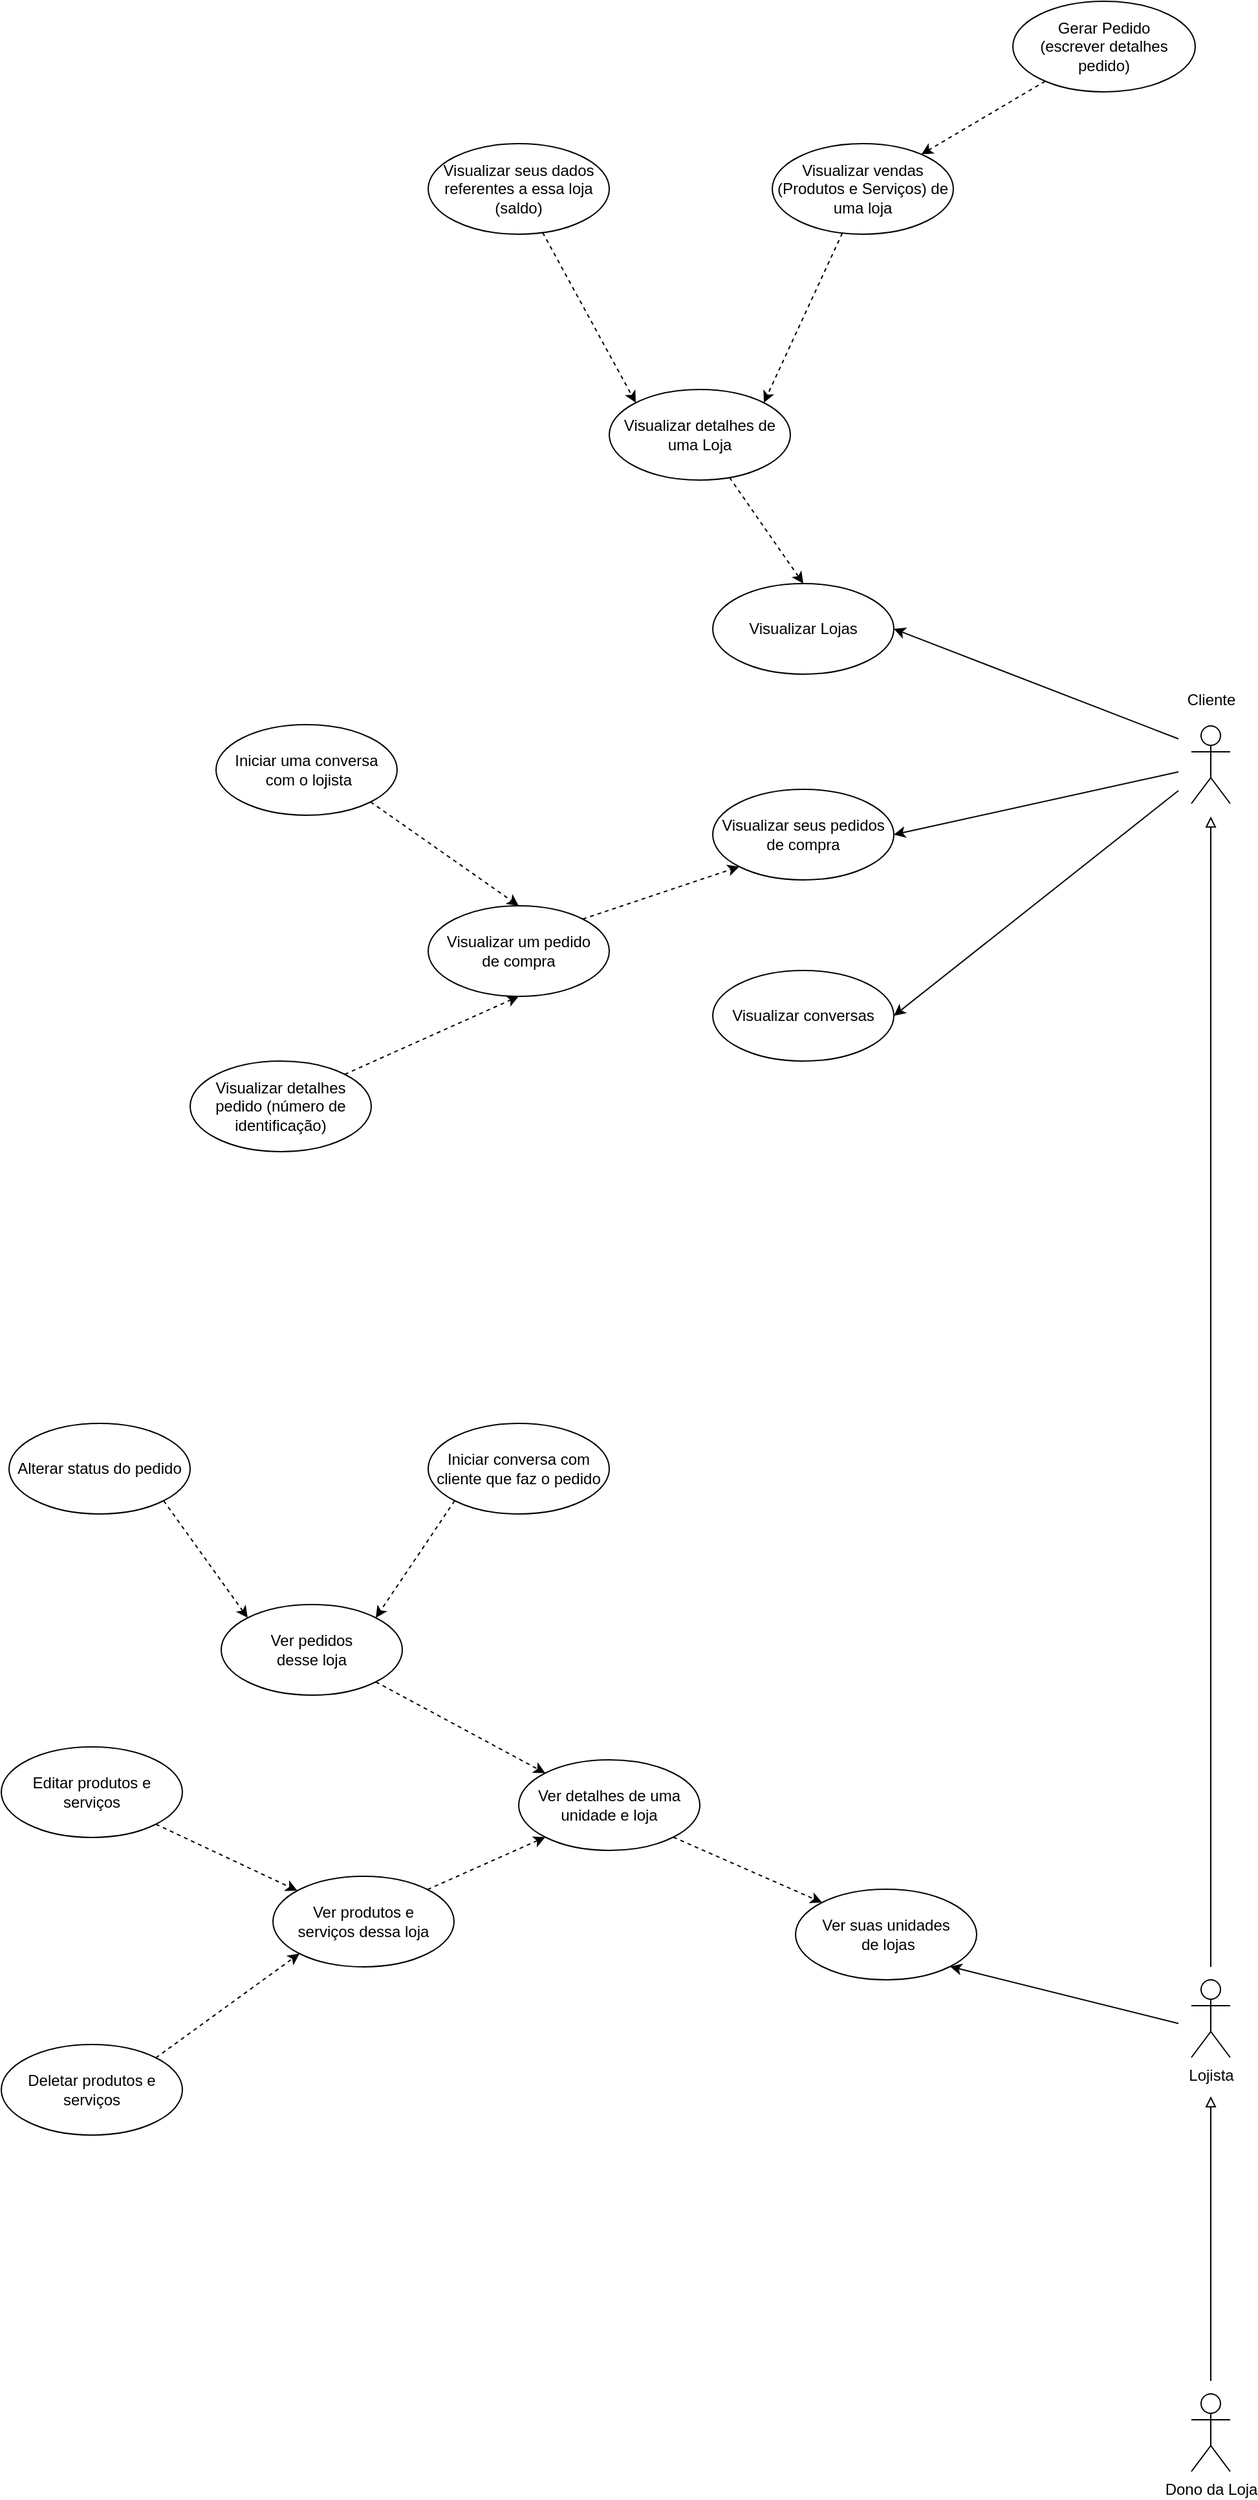 <mxfile version="13.9.9" type="device"><diagram id="nsJUb712n712T5Pd4-KP" name="Página-1"><mxGraphModel dx="2572" dy="2812" grid="0" gridSize="10" guides="1" tooltips="1" connect="1" arrows="1" fold="1" page="0" pageScale="1" pageWidth="827" pageHeight="1169" math="0" shadow="0"><root><mxCell id="0"/><mxCell id="1" parent="0"/><mxCell id="HeF-qml51hn0rPAY8wZY-5" value="" style="group" parent="1" vertex="1" connectable="0"><mxGeometry x="674" y="670" width="50" height="80" as="geometry"/></mxCell><mxCell id="HeF-qml51hn0rPAY8wZY-6" value="" style="rounded=0;whiteSpace=wrap;html=1;strokeColor=none;" parent="HeF-qml51hn0rPAY8wZY-5" vertex="1"><mxGeometry width="50" height="80" as="geometry"/></mxCell><mxCell id="HeF-qml51hn0rPAY8wZY-7" value="Dono da Loja" style="shape=umlActor;verticalLabelPosition=bottom;verticalAlign=top;html=1;" parent="HeF-qml51hn0rPAY8wZY-5" vertex="1"><mxGeometry x="10" y="10" width="30" height="60" as="geometry"/></mxCell><mxCell id="HeF-qml51hn0rPAY8wZY-23" style="rounded=0;orthogonalLoop=1;jettySize=auto;html=1;endArrow=block;endFill=0;entryX=0.5;entryY=1;entryDx=0;entryDy=0;exitX=0.5;exitY=0;exitDx=0;exitDy=0;" parent="1" source="HeF-qml51hn0rPAY8wZY-63" target="HeF-qml51hn0rPAY8wZY-2" edge="1"><mxGeometry relative="1" as="geometry"><mxPoint x="379" y="-409" as="targetPoint"/></mxGeometry></mxCell><mxCell id="HeF-qml51hn0rPAY8wZY-26" value="Visualizar Lojas" style="ellipse;whiteSpace=wrap;html=1;" parent="1" vertex="1"><mxGeometry x="314" y="-719" width="140" height="70" as="geometry"/></mxCell><mxCell id="HeF-qml51hn0rPAY8wZY-39" style="edgeStyle=none;orthogonalLoop=1;jettySize=auto;html=1;entryX=0;entryY=0;entryDx=0;entryDy=0;dashed=1;startArrow=none;startFill=0;endArrow=classic;endFill=1;strokeColor=#000000;" parent="1" source="HeF-qml51hn0rPAY8wZY-27" target="HeF-qml51hn0rPAY8wZY-35" edge="1"><mxGeometry relative="1" as="geometry"/></mxCell><mxCell id="HeF-qml51hn0rPAY8wZY-27" value="Visualizar seus dados referentes a essa loja (saldo)" style="ellipse;whiteSpace=wrap;html=1;" parent="1" vertex="1"><mxGeometry x="94" y="-1059" width="140" height="70" as="geometry"/></mxCell><mxCell id="HeF-qml51hn0rPAY8wZY-29" style="orthogonalLoop=1;jettySize=auto;html=1;entryX=1;entryY=0.5;entryDx=0;entryDy=0;endArrow=classic;endFill=1;strokeColor=#000000;exitX=0;exitY=0.25;exitDx=0;exitDy=0;" parent="1" source="HeF-qml51hn0rPAY8wZY-2" target="HeF-qml51hn0rPAY8wZY-26" edge="1"><mxGeometry relative="1" as="geometry"><mxPoint x="684" y="-585" as="sourcePoint"/></mxGeometry></mxCell><mxCell id="HeF-qml51hn0rPAY8wZY-40" style="edgeStyle=none;orthogonalLoop=1;jettySize=auto;html=1;entryX=1;entryY=0;entryDx=0;entryDy=0;dashed=1;startArrow=none;startFill=0;endArrow=classic;endFill=1;strokeColor=#000000;" parent="1" source="HeF-qml51hn0rPAY8wZY-30" target="HeF-qml51hn0rPAY8wZY-35" edge="1"><mxGeometry relative="1" as="geometry"/></mxCell><mxCell id="HeF-qml51hn0rPAY8wZY-30" value="Visualizar vendas (Produtos e Serviços) de uma loja" style="ellipse;whiteSpace=wrap;html=1;" parent="1" vertex="1"><mxGeometry x="360" y="-1059" width="140" height="70" as="geometry"/></mxCell><mxCell id="HeF-qml51hn0rPAY8wZY-37" style="edgeStyle=none;orthogonalLoop=1;jettySize=auto;html=1;dashed=1;startArrow=none;startFill=0;endArrow=classic;endFill=1;strokeColor=#000000;entryX=0.5;entryY=0;entryDx=0;entryDy=0;" parent="1" source="HeF-qml51hn0rPAY8wZY-35" target="HeF-qml51hn0rPAY8wZY-26" edge="1"><mxGeometry relative="1" as="geometry"/></mxCell><mxCell id="HeF-qml51hn0rPAY8wZY-35" value="Visualizar detalhes de uma Loja" style="ellipse;whiteSpace=wrap;html=1;" parent="1" vertex="1"><mxGeometry x="234" y="-869" width="140" height="70" as="geometry"/></mxCell><mxCell id="HeF-qml51hn0rPAY8wZY-44" style="edgeStyle=none;orthogonalLoop=1;jettySize=auto;html=1;dashed=1;startArrow=none;startFill=0;endArrow=classic;endFill=1;strokeColor=#000000;" parent="1" source="HeF-qml51hn0rPAY8wZY-43" target="HeF-qml51hn0rPAY8wZY-30" edge="1"><mxGeometry relative="1" as="geometry"/></mxCell><mxCell id="HeF-qml51hn0rPAY8wZY-43" value="Gerar Pedido&lt;br&gt;(escrever detalhes pedido)" style="ellipse;whiteSpace=wrap;html=1;" parent="1" vertex="1"><mxGeometry x="546" y="-1169" width="141" height="70" as="geometry"/></mxCell><mxCell id="HeF-qml51hn0rPAY8wZY-48" value="" style="group" parent="1" vertex="1" connectable="0"><mxGeometry x="674" y="-639" width="50" height="100" as="geometry"/></mxCell><mxCell id="HeF-qml51hn0rPAY8wZY-1" value="" style="group" parent="HeF-qml51hn0rPAY8wZY-48" vertex="1" connectable="0"><mxGeometry y="20" width="50" height="80" as="geometry"/></mxCell><mxCell id="HeF-qml51hn0rPAY8wZY-2" value="" style="rounded=0;whiteSpace=wrap;html=1;strokeColor=none;" parent="HeF-qml51hn0rPAY8wZY-1" vertex="1"><mxGeometry width="50" height="80" as="geometry"/></mxCell><mxCell id="HeF-qml51hn0rPAY8wZY-3" value="" style="shape=umlActor;verticalLabelPosition=bottom;verticalAlign=top;html=1;" parent="HeF-qml51hn0rPAY8wZY-1" vertex="1"><mxGeometry x="10" y="10" width="30" height="60" as="geometry"/></mxCell><mxCell id="HeF-qml51hn0rPAY8wZY-47" value="Cliente" style="text;html=1;align=center;verticalAlign=middle;resizable=0;points=[];autosize=1;" parent="HeF-qml51hn0rPAY8wZY-48" vertex="1"><mxGeometry width="50" height="20" as="geometry"/></mxCell><mxCell id="HeF-qml51hn0rPAY8wZY-62" value="" style="group" parent="1" vertex="1" connectable="0"><mxGeometry x="674" y="350" width="50" height="100" as="geometry"/></mxCell><mxCell id="HeF-qml51hn0rPAY8wZY-63" value="" style="rounded=0;whiteSpace=wrap;html=1;strokeColor=none;" parent="HeF-qml51hn0rPAY8wZY-62" vertex="1"><mxGeometry width="50" height="100" as="geometry"/></mxCell><mxCell id="HeF-qml51hn0rPAY8wZY-64" value="Lojista" style="shape=umlActor;verticalLabelPosition=bottom;verticalAlign=top;html=1;" parent="HeF-qml51hn0rPAY8wZY-62" vertex="1"><mxGeometry x="10" y="10" width="30" height="60" as="geometry"/></mxCell><mxCell id="HeF-qml51hn0rPAY8wZY-70" style="rounded=0;orthogonalLoop=1;jettySize=auto;html=1;endArrow=block;endFill=0;entryX=0.5;entryY=1;entryDx=0;entryDy=0;exitX=0.5;exitY=0;exitDx=0;exitDy=0;" parent="1" source="HeF-qml51hn0rPAY8wZY-6" target="HeF-qml51hn0rPAY8wZY-63" edge="1"><mxGeometry relative="1" as="geometry"><mxPoint x="709" y="290" as="sourcePoint"/><mxPoint x="709" y="160" as="targetPoint"/></mxGeometry></mxCell><mxCell id="HeF-qml51hn0rPAY8wZY-73" value="Visualizar seus pedidos&lt;br&gt;de compra" style="ellipse;whiteSpace=wrap;html=1;" parent="1" vertex="1"><mxGeometry x="314" y="-560" width="140" height="70" as="geometry"/></mxCell><mxCell id="HeF-qml51hn0rPAY8wZY-74" style="edgeStyle=none;orthogonalLoop=1;jettySize=auto;html=1;entryX=1;entryY=0.5;entryDx=0;entryDy=0;startArrow=none;startFill=0;endArrow=classic;endFill=1;strokeColor=#000000;" parent="1" source="HeF-qml51hn0rPAY8wZY-2" target="HeF-qml51hn0rPAY8wZY-73" edge="1"><mxGeometry relative="1" as="geometry"/></mxCell><mxCell id="HeF-qml51hn0rPAY8wZY-77" style="edgeStyle=none;orthogonalLoop=1;jettySize=auto;html=1;exitX=1;exitY=0;exitDx=0;exitDy=0;entryX=0;entryY=1;entryDx=0;entryDy=0;startArrow=none;startFill=0;endArrow=classic;endFill=1;strokeColor=#000000;dashed=1;" parent="1" source="HeF-qml51hn0rPAY8wZY-75" target="HeF-qml51hn0rPAY8wZY-73" edge="1"><mxGeometry relative="1" as="geometry"/></mxCell><mxCell id="HeF-qml51hn0rPAY8wZY-75" value="Visualizar um pedido&lt;br&gt;de compra" style="ellipse;whiteSpace=wrap;html=1;" parent="1" vertex="1"><mxGeometry x="94" y="-470" width="140" height="70" as="geometry"/></mxCell><mxCell id="HeF-qml51hn0rPAY8wZY-80" style="edgeStyle=none;orthogonalLoop=1;jettySize=auto;html=1;exitX=1;exitY=0;exitDx=0;exitDy=0;entryX=0.5;entryY=1;entryDx=0;entryDy=0;dashed=1;startArrow=none;startFill=0;endArrow=classic;endFill=1;strokeColor=#000000;" parent="1" source="HeF-qml51hn0rPAY8wZY-78" target="HeF-qml51hn0rPAY8wZY-75" edge="1"><mxGeometry relative="1" as="geometry"/></mxCell><mxCell id="HeF-qml51hn0rPAY8wZY-78" value="Visualizar detalhes pedido (número de identificação)" style="ellipse;whiteSpace=wrap;html=1;" parent="1" vertex="1"><mxGeometry x="-90" y="-350" width="140" height="70" as="geometry"/></mxCell><mxCell id="HeF-qml51hn0rPAY8wZY-81" value="Visualizar conversas" style="ellipse;whiteSpace=wrap;html=1;" parent="1" vertex="1"><mxGeometry x="314" y="-420" width="140" height="70" as="geometry"/></mxCell><mxCell id="HeF-qml51hn0rPAY8wZY-82" style="edgeStyle=none;orthogonalLoop=1;jettySize=auto;html=1;exitX=0;exitY=0.75;exitDx=0;exitDy=0;entryX=1;entryY=0.5;entryDx=0;entryDy=0;startArrow=none;startFill=0;endArrow=classic;endFill=1;strokeColor=#000000;" parent="1" source="HeF-qml51hn0rPAY8wZY-2" target="HeF-qml51hn0rPAY8wZY-81" edge="1"><mxGeometry relative="1" as="geometry"/></mxCell><mxCell id="HeF-qml51hn0rPAY8wZY-85" style="edgeStyle=none;orthogonalLoop=1;jettySize=auto;html=1;startArrow=none;startFill=0;endArrow=classic;endFill=1;strokeColor=#000000;dashed=1;entryX=0.5;entryY=0;entryDx=0;entryDy=0;exitX=1;exitY=1;exitDx=0;exitDy=0;" parent="1" source="HeF-qml51hn0rPAY8wZY-83" target="HeF-qml51hn0rPAY8wZY-75" edge="1"><mxGeometry relative="1" as="geometry"/></mxCell><mxCell id="HeF-qml51hn0rPAY8wZY-83" value="Iniciar uma conversa&lt;br&gt;&amp;nbsp;com o lojista" style="ellipse;whiteSpace=wrap;html=1;" parent="1" vertex="1"><mxGeometry x="-70" y="-610" width="140" height="70" as="geometry"/></mxCell><mxCell id="HeF-qml51hn0rPAY8wZY-88" value="Ver suas unidades&lt;br&gt;&amp;nbsp;de lojas" style="ellipse;whiteSpace=wrap;html=1;" parent="1" vertex="1"><mxGeometry x="378" y="290" width="140" height="70" as="geometry"/></mxCell><mxCell id="HeF-qml51hn0rPAY8wZY-89" style="edgeStyle=none;orthogonalLoop=1;jettySize=auto;html=1;entryX=1;entryY=1;entryDx=0;entryDy=0;startArrow=none;startFill=0;endArrow=classic;endFill=1;strokeColor=#000000;" parent="1" source="HeF-qml51hn0rPAY8wZY-63" target="HeF-qml51hn0rPAY8wZY-88" edge="1"><mxGeometry relative="1" as="geometry"/></mxCell><mxCell id="HeF-qml51hn0rPAY8wZY-94" style="edgeStyle=none;orthogonalLoop=1;jettySize=auto;html=1;exitX=1;exitY=1;exitDx=0;exitDy=0;entryX=0;entryY=0;entryDx=0;entryDy=0;dashed=1;startArrow=none;startFill=0;endArrow=classic;endFill=1;strokeColor=#000000;" parent="1" source="HeF-qml51hn0rPAY8wZY-90" target="HeF-qml51hn0rPAY8wZY-88" edge="1"><mxGeometry relative="1" as="geometry"/></mxCell><mxCell id="HeF-qml51hn0rPAY8wZY-90" value="Ver detalhes de uma unidade e loja" style="ellipse;whiteSpace=wrap;html=1;" parent="1" vertex="1"><mxGeometry x="164" y="190" width="140" height="70" as="geometry"/></mxCell><mxCell id="HeF-qml51hn0rPAY8wZY-96" style="edgeStyle=none;orthogonalLoop=1;jettySize=auto;html=1;exitX=1;exitY=0;exitDx=0;exitDy=0;dashed=1;startArrow=none;startFill=0;endArrow=classic;endFill=1;strokeColor=#000000;entryX=0;entryY=1;entryDx=0;entryDy=0;" parent="1" source="HeF-qml51hn0rPAY8wZY-95" target="HeF-qml51hn0rPAY8wZY-90" edge="1"><mxGeometry relative="1" as="geometry"/></mxCell><mxCell id="HeF-qml51hn0rPAY8wZY-95" value="Ver produtos e &lt;br&gt;serviços dessa loja" style="ellipse;whiteSpace=wrap;html=1;" parent="1" vertex="1"><mxGeometry x="-26" y="280" width="140" height="70" as="geometry"/></mxCell><mxCell id="HeF-qml51hn0rPAY8wZY-98" style="edgeStyle=none;orthogonalLoop=1;jettySize=auto;html=1;exitX=1;exitY=1;exitDx=0;exitDy=0;dashed=1;startArrow=none;startFill=0;endArrow=classic;endFill=1;strokeColor=#000000;" parent="1" source="HeF-qml51hn0rPAY8wZY-97" target="HeF-qml51hn0rPAY8wZY-95" edge="1"><mxGeometry relative="1" as="geometry"/></mxCell><mxCell id="HeF-qml51hn0rPAY8wZY-97" value="Editar produtos e &lt;br&gt;serviços" style="ellipse;whiteSpace=wrap;html=1;" parent="1" vertex="1"><mxGeometry x="-236" y="180" width="140" height="70" as="geometry"/></mxCell><mxCell id="HeF-qml51hn0rPAY8wZY-101" style="edgeStyle=none;orthogonalLoop=1;jettySize=auto;html=1;exitX=1;exitY=0;exitDx=0;exitDy=0;entryX=0;entryY=1;entryDx=0;entryDy=0;dashed=1;startArrow=none;startFill=0;endArrow=classic;endFill=1;strokeColor=#000000;" parent="1" source="HeF-qml51hn0rPAY8wZY-99" target="HeF-qml51hn0rPAY8wZY-95" edge="1"><mxGeometry relative="1" as="geometry"/></mxCell><mxCell id="HeF-qml51hn0rPAY8wZY-99" value="Deletar produtos e &lt;br&gt;serviços" style="ellipse;whiteSpace=wrap;html=1;" parent="1" vertex="1"><mxGeometry x="-236" y="410" width="140" height="70" as="geometry"/></mxCell><mxCell id="HeF-qml51hn0rPAY8wZY-104" style="edgeStyle=none;orthogonalLoop=1;jettySize=auto;html=1;exitX=1;exitY=1;exitDx=0;exitDy=0;entryX=0;entryY=0;entryDx=0;entryDy=0;dashed=1;startArrow=none;startFill=0;endArrow=classic;endFill=1;strokeColor=#000000;" parent="1" source="HeF-qml51hn0rPAY8wZY-102" target="HeF-qml51hn0rPAY8wZY-90" edge="1"><mxGeometry relative="1" as="geometry"/></mxCell><mxCell id="HeF-qml51hn0rPAY8wZY-102" value="Ver pedidos &lt;br&gt;desse loja" style="ellipse;whiteSpace=wrap;html=1;" parent="1" vertex="1"><mxGeometry x="-66" y="70" width="140" height="70" as="geometry"/></mxCell><mxCell id="HeF-qml51hn0rPAY8wZY-106" style="edgeStyle=none;orthogonalLoop=1;jettySize=auto;html=1;exitX=1;exitY=1;exitDx=0;exitDy=0;dashed=1;startArrow=none;startFill=0;endArrow=classic;endFill=1;strokeColor=#000000;entryX=0;entryY=0;entryDx=0;entryDy=0;" parent="1" source="HeF-qml51hn0rPAY8wZY-105" target="HeF-qml51hn0rPAY8wZY-102" edge="1"><mxGeometry relative="1" as="geometry"/></mxCell><mxCell id="HeF-qml51hn0rPAY8wZY-105" value="Alterar status do pedido" style="ellipse;whiteSpace=wrap;html=1;" parent="1" vertex="1"><mxGeometry x="-230" y="-70" width="140" height="70" as="geometry"/></mxCell><mxCell id="HeF-qml51hn0rPAY8wZY-108" style="edgeStyle=none;orthogonalLoop=1;jettySize=auto;html=1;exitX=0;exitY=1;exitDx=0;exitDy=0;entryX=1;entryY=0;entryDx=0;entryDy=0;dashed=1;startArrow=none;startFill=0;endArrow=classic;endFill=1;strokeColor=#000000;" parent="1" source="HeF-qml51hn0rPAY8wZY-107" target="HeF-qml51hn0rPAY8wZY-102" edge="1"><mxGeometry relative="1" as="geometry"/></mxCell><mxCell id="HeF-qml51hn0rPAY8wZY-107" value="Iniciar conversa com&lt;br&gt;cliente que faz o pedido" style="ellipse;whiteSpace=wrap;html=1;" parent="1" vertex="1"><mxGeometry x="94" y="-70" width="140" height="70" as="geometry"/></mxCell></root></mxGraphModel></diagram></mxfile>